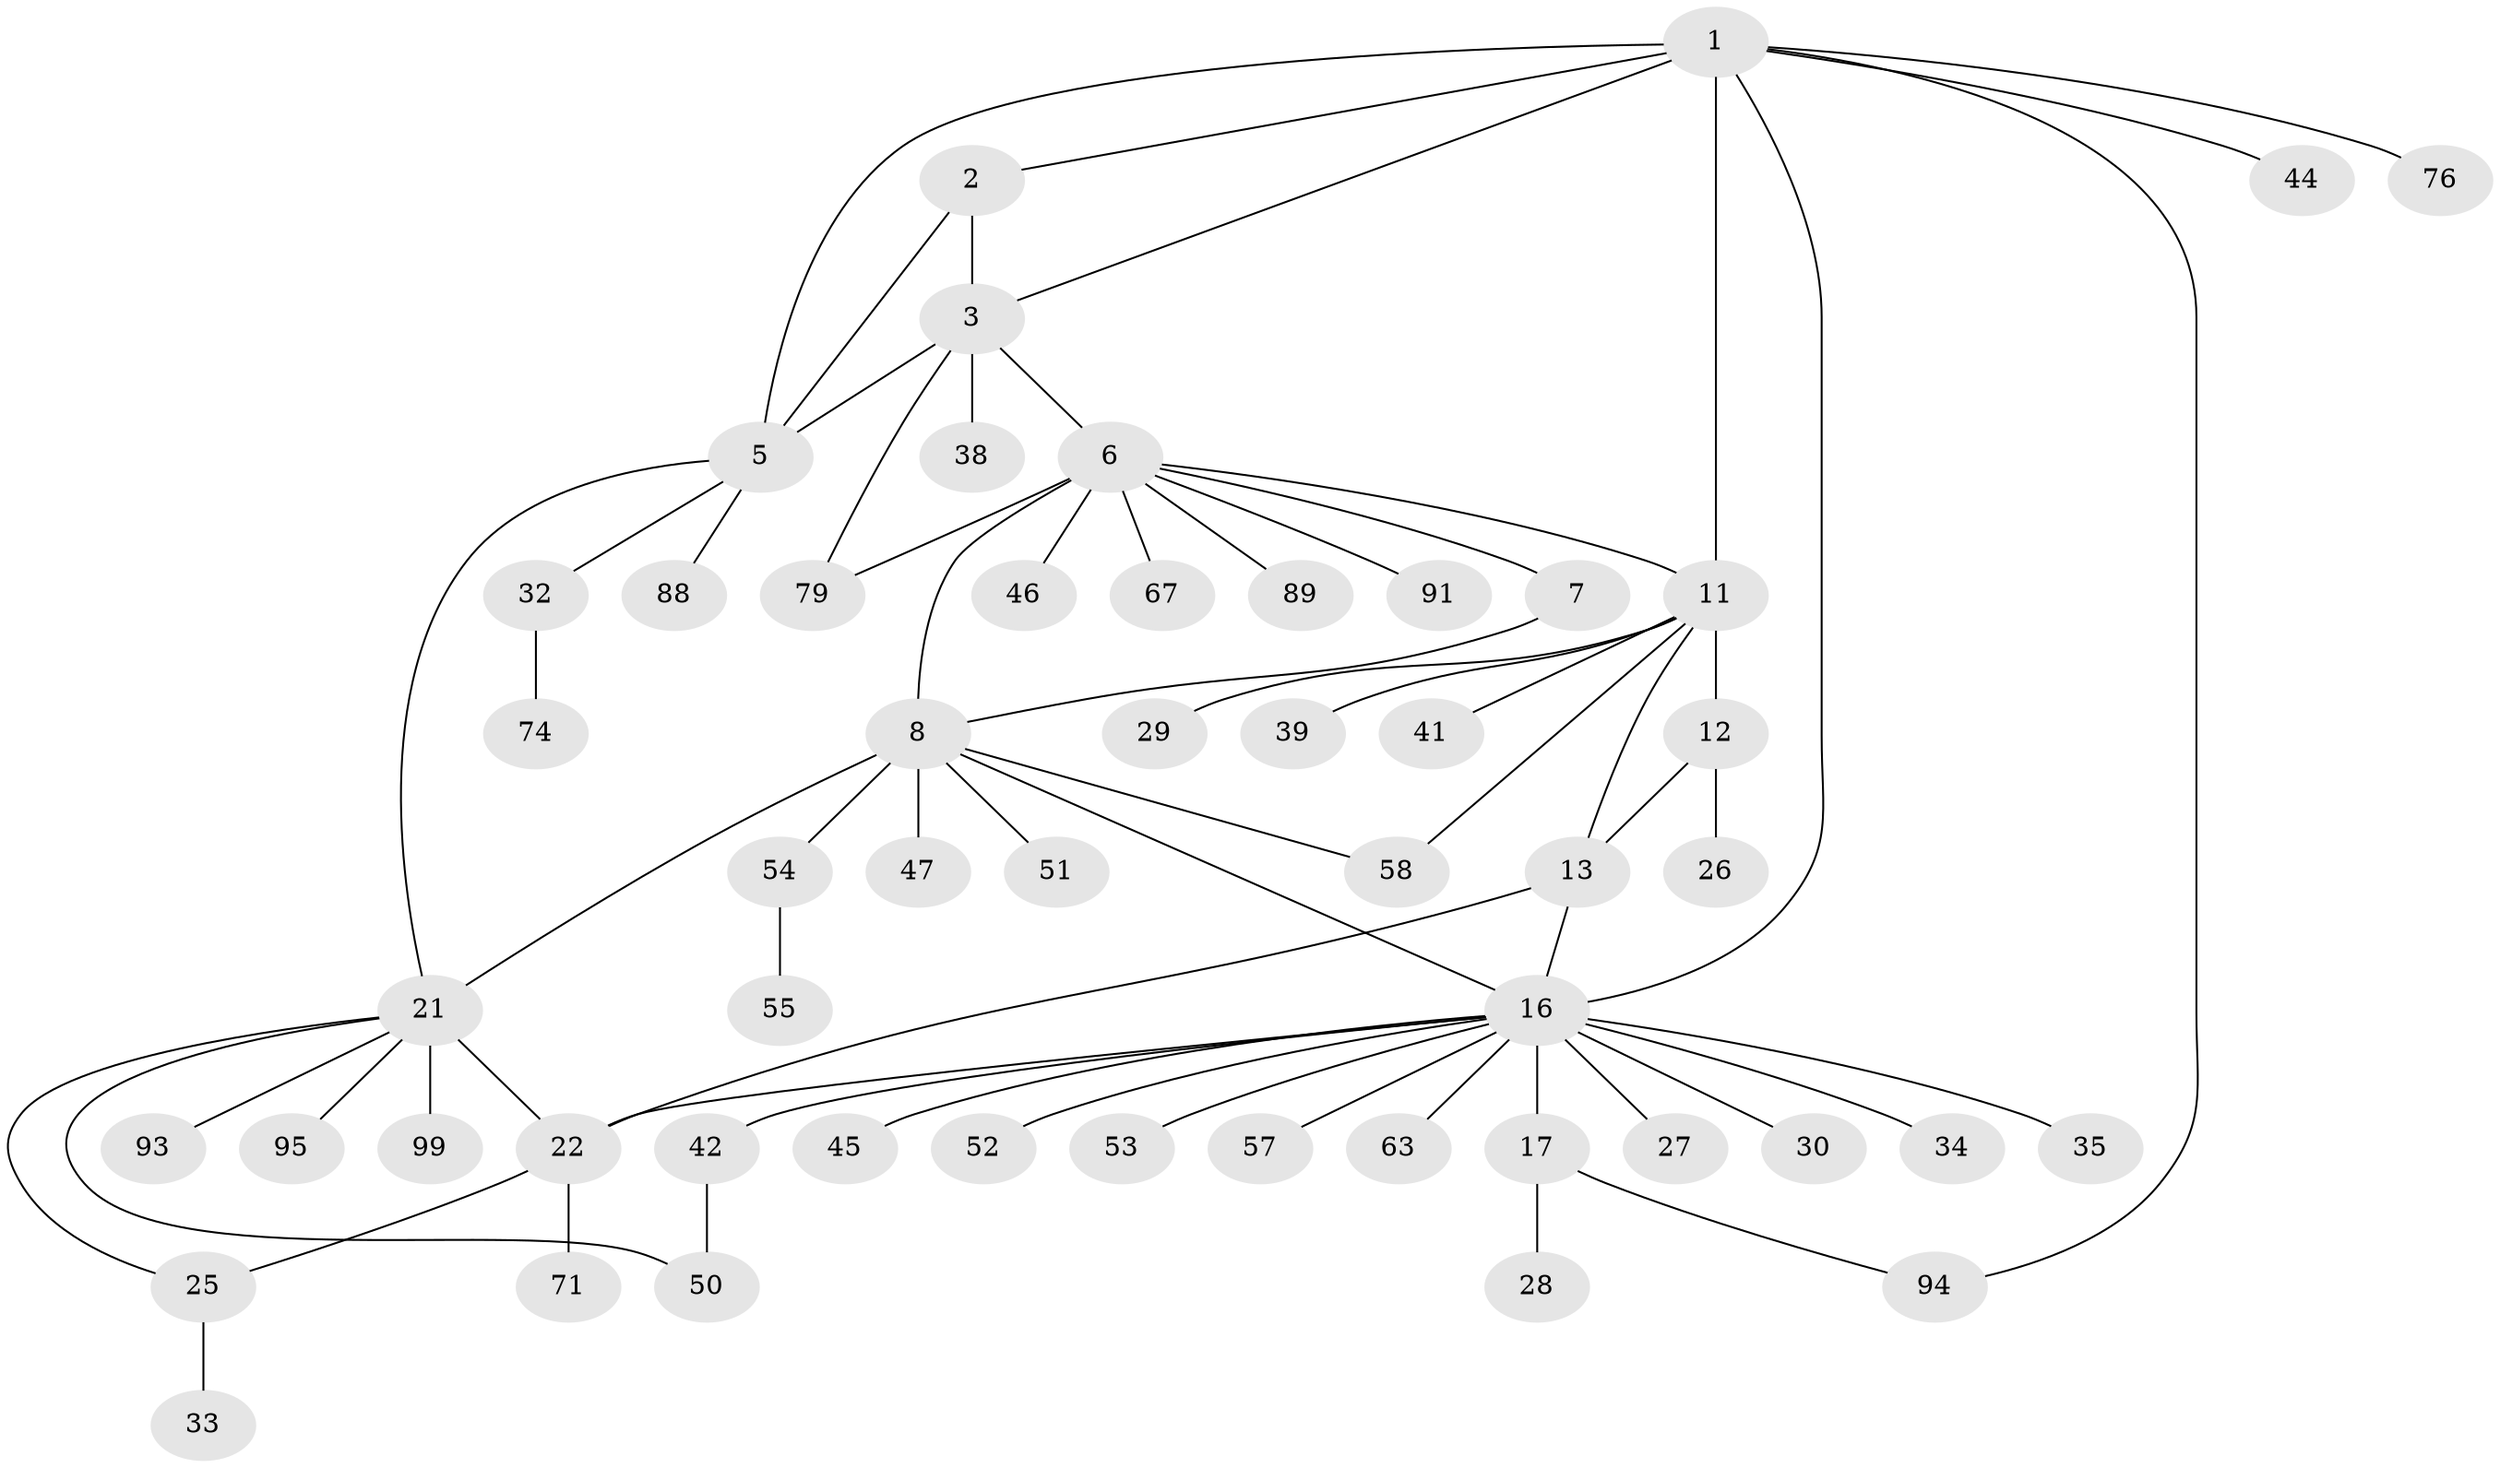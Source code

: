 // original degree distribution, {9: 0.018867924528301886, 5: 0.04716981132075472, 6: 0.02830188679245283, 8: 0.04716981132075472, 11: 0.018867924528301886, 4: 0.02830188679245283, 7: 0.03773584905660377, 10: 0.009433962264150943, 13: 0.009433962264150943, 1: 0.5849056603773585, 3: 0.05660377358490566, 2: 0.11320754716981132}
// Generated by graph-tools (version 1.1) at 2025/15/03/09/25 04:15:46]
// undirected, 53 vertices, 68 edges
graph export_dot {
graph [start="1"]
  node [color=gray90,style=filled];
  1;
  2 [super="+59"];
  3 [super="+4"];
  5 [super="+61"];
  6 [super="+9"];
  7;
  8 [super="+43+10+36+62"];
  11 [super="+15+69+77+14"];
  12;
  13;
  16 [super="+20+19+68+97+101"];
  17 [super="+18+40+80+72+70"];
  21 [super="+23"];
  22 [super="+24+31+56"];
  25 [super="+102+64"];
  26 [super="+37+65+105"];
  27;
  28;
  29;
  30 [super="+78+92"];
  32;
  33 [super="+49"];
  34;
  35;
  38 [super="+100"];
  39;
  41;
  42 [super="+75"];
  44;
  45;
  46;
  47;
  50;
  51;
  52;
  53 [super="+104"];
  54;
  55;
  57;
  58;
  63 [super="+106"];
  67;
  71;
  74;
  76;
  79;
  88;
  89;
  91;
  93;
  94;
  95;
  99;
  1 -- 2;
  1 -- 3 [weight=2];
  1 -- 5;
  1 -- 16;
  1 -- 44;
  1 -- 76;
  1 -- 94;
  1 -- 11;
  2 -- 3 [weight=2];
  2 -- 5;
  3 -- 5 [weight=2];
  3 -- 79;
  3 -- 38;
  3 -- 6;
  5 -- 21;
  5 -- 32;
  5 -- 88;
  6 -- 7 [weight=2];
  6 -- 8 [weight=4];
  6 -- 46;
  6 -- 67;
  6 -- 79;
  6 -- 89;
  6 -- 91;
  6 -- 11;
  7 -- 8 [weight=2];
  8 -- 54;
  8 -- 58;
  8 -- 16;
  8 -- 47;
  8 -- 51;
  8 -- 21;
  11 -- 12 [weight=3];
  11 -- 13 [weight=3];
  11 -- 39;
  11 -- 58;
  11 -- 29;
  11 -- 41;
  12 -- 13;
  12 -- 26;
  13 -- 16;
  13 -- 22;
  16 -- 17 [weight=6];
  16 -- 57;
  16 -- 34;
  16 -- 42;
  16 -- 45;
  16 -- 22;
  16 -- 30;
  16 -- 63;
  16 -- 35;
  16 -- 52;
  16 -- 53;
  16 -- 27;
  17 -- 28;
  17 -- 94;
  21 -- 22 [weight=4];
  21 -- 25 [weight=2];
  21 -- 95;
  21 -- 99;
  21 -- 50;
  21 -- 93;
  22 -- 25 [weight=2];
  22 -- 71;
  25 -- 33;
  32 -- 74;
  42 -- 50;
  54 -- 55;
}
